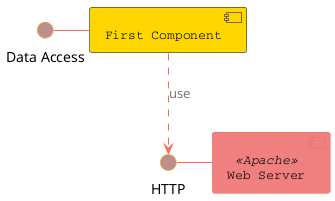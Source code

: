 @startuml
skinparam interface {
  backgroundColor RosyBrown
  borderColor orange
}

skinparam component {
  FontSize 13
  BackgroundColor<<Apache>> LightCoral
  BorderColor<<Apache>> #FF6655
  FontName Courier
  BorderColor black
  BackgroundColor gold
  ArrowFontName Impact
  ArrowColor #FF6655
  ArrowFontColor #777777
}

() "Data Access" as DA
[Web Server] << Apache >>

DA - [First Component]
[First Component] ..> () HTTP : use
HTTP - [Web Server]
@enduml

